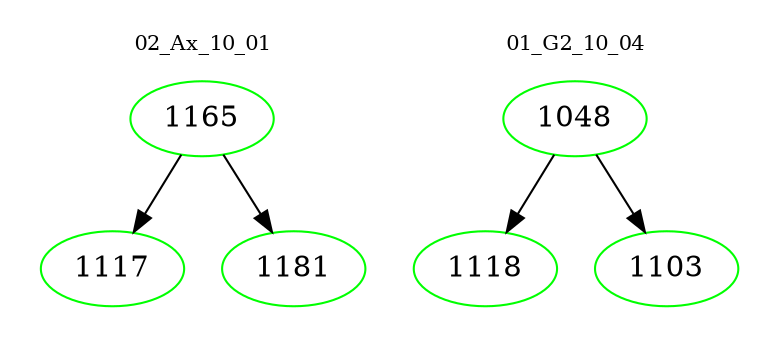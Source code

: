 digraph{
subgraph cluster_0 {
color = white
label = "02_Ax_10_01";
fontsize=10;
T0_1165 [label="1165", color="green"]
T0_1165 -> T0_1117 [color="black"]
T0_1117 [label="1117", color="green"]
T0_1165 -> T0_1181 [color="black"]
T0_1181 [label="1181", color="green"]
}
subgraph cluster_1 {
color = white
label = "01_G2_10_04";
fontsize=10;
T1_1048 [label="1048", color="green"]
T1_1048 -> T1_1118 [color="black"]
T1_1118 [label="1118", color="green"]
T1_1048 -> T1_1103 [color="black"]
T1_1103 [label="1103", color="green"]
}
}
